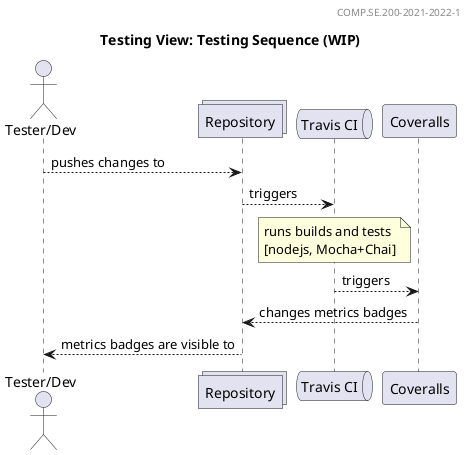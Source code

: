 @startuml Testing Sequence (WIP)

header COMP.SE.200-2021-2022-1

title Testing View: Testing Sequence (WIP)

actor "Tester/Dev" as user

collections "Repository" as code

queue "Travis CI" as cicd

participant "Coveralls" as coveralls

user-->code : pushes changes to
' code <-- cicd : observes commits and PRs
code --> cicd : triggers
note over cicd: runs builds and tests\r\n[nodejs, Mocha+Chai]
cicd --> coveralls : triggers
code <-- coveralls : changes metrics badges
user<--code : metrics badges are visible to

@enduml